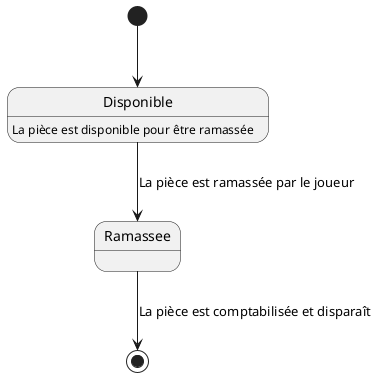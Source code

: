 @startuml coinState
[*] --> Disponible
Disponible : La pièce est disponible pour être ramassée

Disponible --> Ramassee : La pièce est ramassée par le joueur
Ramassee --> [*] : La pièce est comptabilisée et disparaît
@enduml
